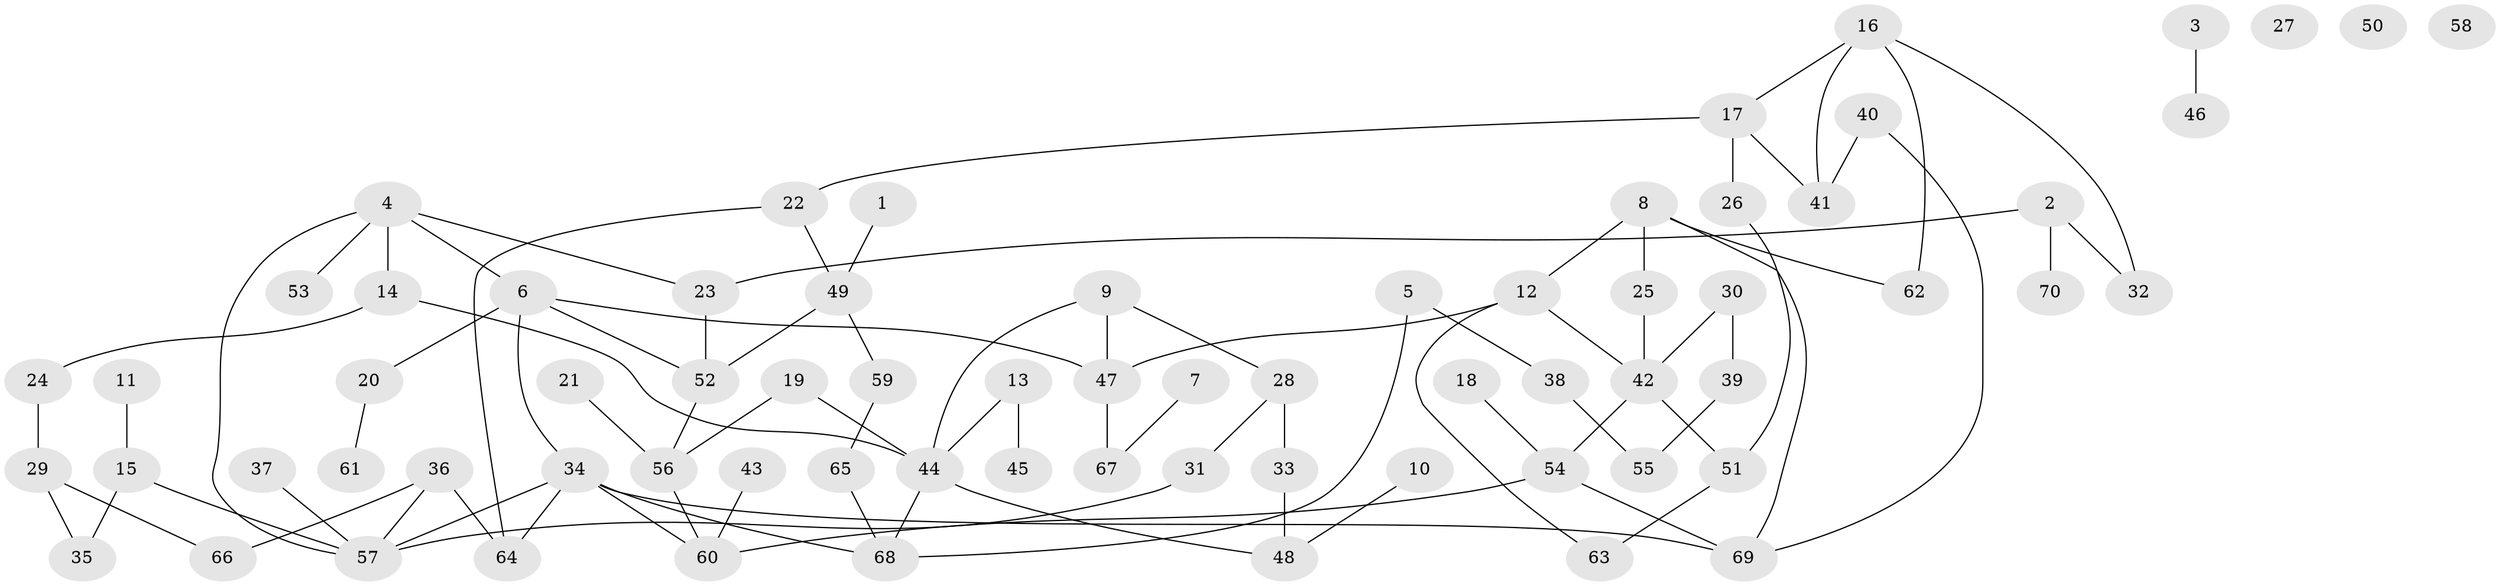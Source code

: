 // Generated by graph-tools (version 1.1) at 2025/49/03/09/25 03:49:14]
// undirected, 70 vertices, 89 edges
graph export_dot {
graph [start="1"]
  node [color=gray90,style=filled];
  1;
  2;
  3;
  4;
  5;
  6;
  7;
  8;
  9;
  10;
  11;
  12;
  13;
  14;
  15;
  16;
  17;
  18;
  19;
  20;
  21;
  22;
  23;
  24;
  25;
  26;
  27;
  28;
  29;
  30;
  31;
  32;
  33;
  34;
  35;
  36;
  37;
  38;
  39;
  40;
  41;
  42;
  43;
  44;
  45;
  46;
  47;
  48;
  49;
  50;
  51;
  52;
  53;
  54;
  55;
  56;
  57;
  58;
  59;
  60;
  61;
  62;
  63;
  64;
  65;
  66;
  67;
  68;
  69;
  70;
  1 -- 49;
  2 -- 23;
  2 -- 32;
  2 -- 70;
  3 -- 46;
  4 -- 6;
  4 -- 14;
  4 -- 23;
  4 -- 53;
  4 -- 57;
  5 -- 38;
  5 -- 68;
  6 -- 20;
  6 -- 34;
  6 -- 47;
  6 -- 52;
  7 -- 67;
  8 -- 12;
  8 -- 25;
  8 -- 62;
  8 -- 69;
  9 -- 28;
  9 -- 44;
  9 -- 47;
  10 -- 48;
  11 -- 15;
  12 -- 42;
  12 -- 47;
  12 -- 63;
  13 -- 44;
  13 -- 45;
  14 -- 24;
  14 -- 44;
  15 -- 35;
  15 -- 57;
  16 -- 17;
  16 -- 32;
  16 -- 41;
  16 -- 62;
  17 -- 22;
  17 -- 26;
  17 -- 41;
  18 -- 54;
  19 -- 44;
  19 -- 56;
  20 -- 61;
  21 -- 56;
  22 -- 49;
  22 -- 64;
  23 -- 52;
  24 -- 29;
  25 -- 42;
  26 -- 51;
  28 -- 31;
  28 -- 33;
  29 -- 35;
  29 -- 66;
  30 -- 39;
  30 -- 42;
  31 -- 57;
  33 -- 48;
  34 -- 57;
  34 -- 60;
  34 -- 64;
  34 -- 68;
  34 -- 69;
  36 -- 57;
  36 -- 64;
  36 -- 66;
  37 -- 57;
  38 -- 55;
  39 -- 55;
  40 -- 41;
  40 -- 69;
  42 -- 51;
  42 -- 54;
  43 -- 60;
  44 -- 48;
  44 -- 68;
  47 -- 67;
  49 -- 52;
  49 -- 59;
  51 -- 63;
  52 -- 56;
  54 -- 60;
  54 -- 69;
  56 -- 60;
  59 -- 65;
  65 -- 68;
}

